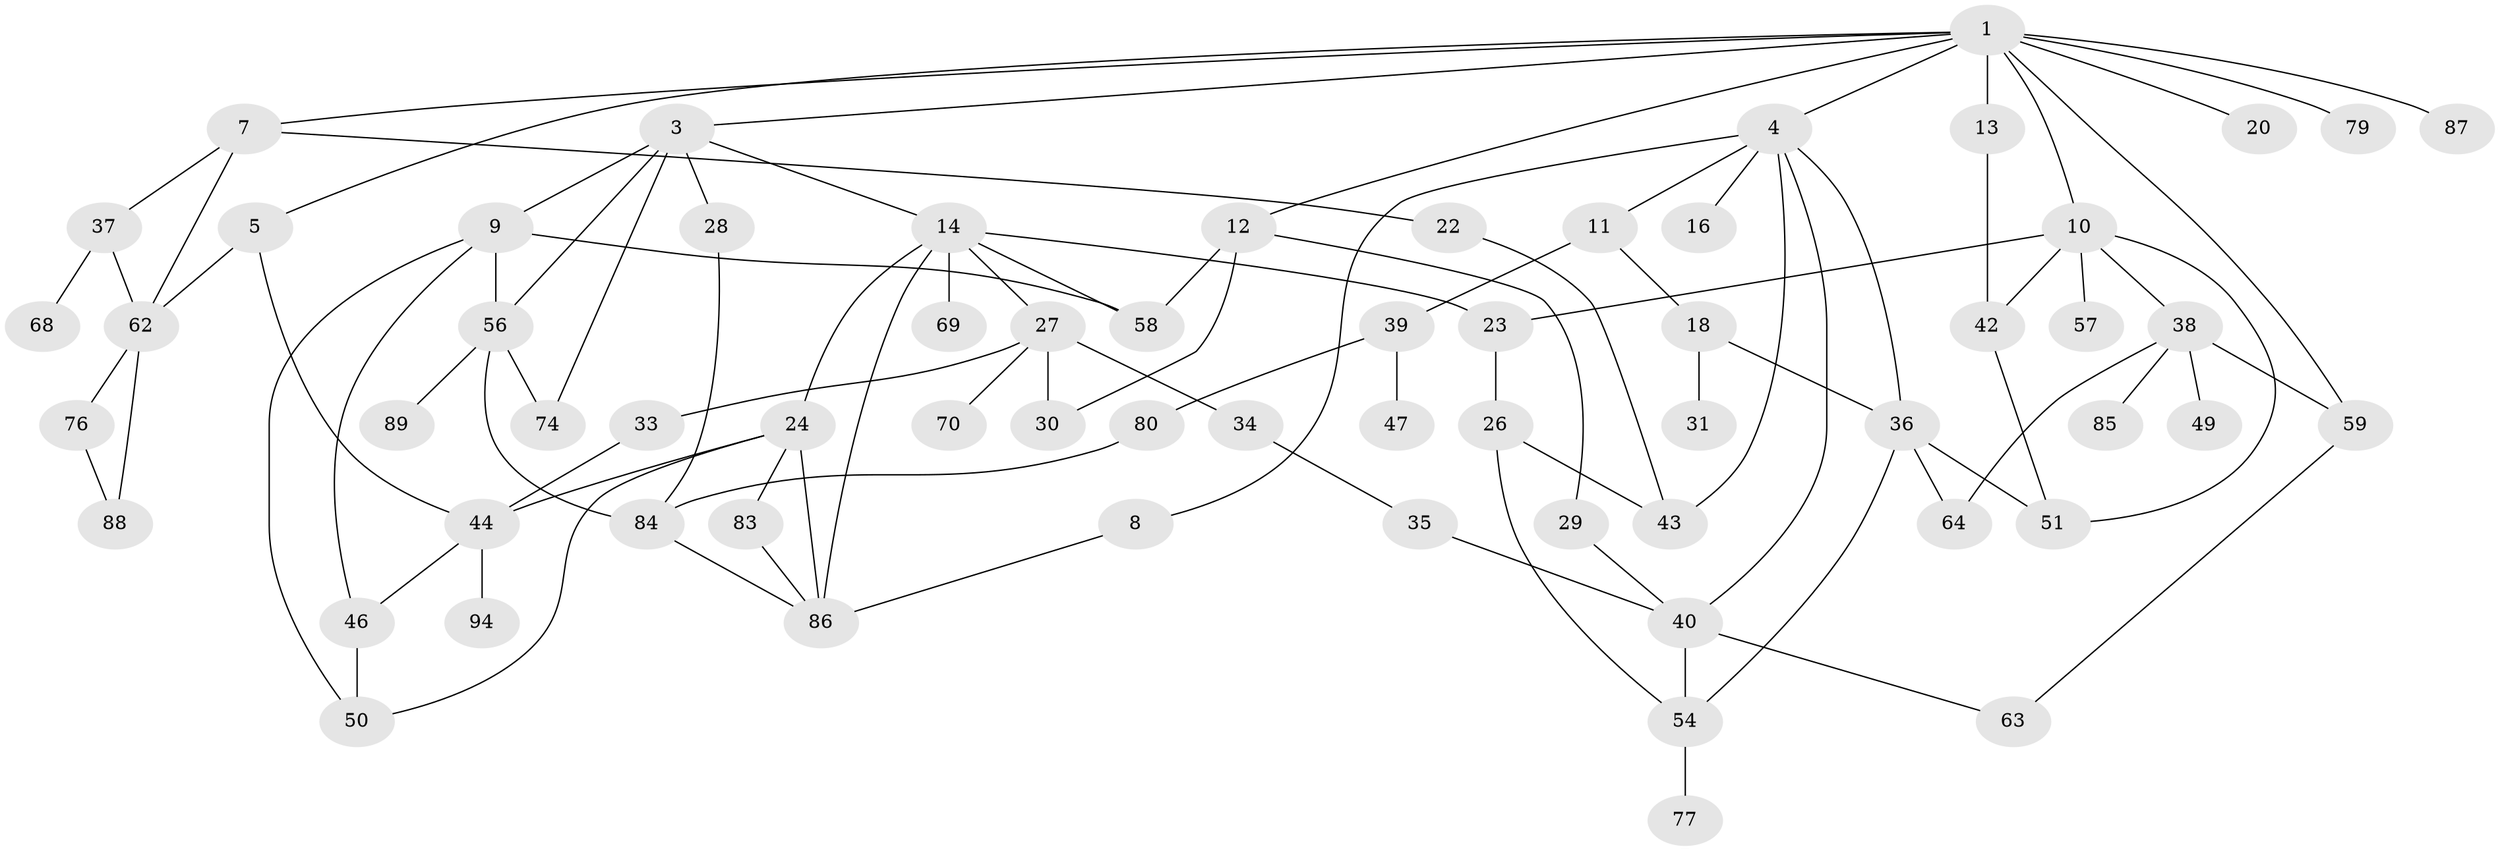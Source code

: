 // original degree distribution, {4: 0.10309278350515463, 9: 0.010309278350515464, 5: 0.041237113402061855, 6: 0.030927835051546393, 3: 0.31958762886597936, 2: 0.30927835051546393, 1: 0.18556701030927836}
// Generated by graph-tools (version 1.1) at 2025/41/03/06/25 10:41:25]
// undirected, 64 vertices, 96 edges
graph export_dot {
graph [start="1"]
  node [color=gray90,style=filled];
  1 [super="+2"];
  3 [super="+6"];
  4 [super="+25"];
  5;
  7 [super="+19"];
  8 [super="+61"];
  9 [super="+21"];
  10 [super="+15"];
  11;
  12 [super="+45"];
  13;
  14 [super="+17"];
  16;
  18 [super="+97"];
  20;
  22 [super="+53"];
  23;
  24 [super="+52"];
  26 [super="+82"];
  27 [super="+32"];
  28;
  29;
  30 [super="+67"];
  31;
  33;
  34;
  35 [super="+73"];
  36 [super="+65"];
  37 [super="+41"];
  38 [super="+48"];
  39 [super="+71"];
  40 [super="+60"];
  42 [super="+78"];
  43 [super="+93"];
  44 [super="+90"];
  46;
  47;
  49 [super="+92"];
  50;
  51 [super="+91"];
  54 [super="+55"];
  56 [super="+66"];
  57;
  58 [super="+75"];
  59;
  62 [super="+72"];
  63;
  64;
  68;
  69;
  70;
  74 [super="+81"];
  76;
  77;
  79;
  80;
  83;
  84 [super="+95"];
  85;
  86 [super="+96"];
  87;
  88;
  89;
  94;
  1 -- 20;
  1 -- 59;
  1 -- 79;
  1 -- 3;
  1 -- 4;
  1 -- 5;
  1 -- 7;
  1 -- 10;
  1 -- 12;
  1 -- 13;
  1 -- 87;
  3 -- 9;
  3 -- 28;
  3 -- 74;
  3 -- 56;
  3 -- 14;
  4 -- 8;
  4 -- 11;
  4 -- 16;
  4 -- 36;
  4 -- 40;
  4 -- 43;
  5 -- 62;
  5 -- 44;
  7 -- 37;
  7 -- 22;
  7 -- 62;
  8 -- 86;
  9 -- 50;
  9 -- 56;
  9 -- 46;
  9 -- 58;
  10 -- 51;
  10 -- 57;
  10 -- 42;
  10 -- 38;
  10 -- 23;
  11 -- 18;
  11 -- 39;
  12 -- 29;
  12 -- 58;
  12 -- 30;
  13 -- 42;
  14 -- 58;
  14 -- 69;
  14 -- 23;
  14 -- 24;
  14 -- 27;
  14 -- 86;
  18 -- 31;
  18 -- 36;
  22 -- 43;
  23 -- 26;
  24 -- 86;
  24 -- 50;
  24 -- 83;
  24 -- 44;
  26 -- 43;
  26 -- 54;
  27 -- 30;
  27 -- 33;
  27 -- 34;
  27 -- 70;
  28 -- 84;
  29 -- 40;
  33 -- 44;
  34 -- 35;
  35 -- 40;
  36 -- 64;
  36 -- 51;
  36 -- 54;
  37 -- 68;
  37 -- 62;
  38 -- 49;
  38 -- 85;
  38 -- 59;
  38 -- 64;
  39 -- 47;
  39 -- 80;
  40 -- 54;
  40 -- 63;
  42 -- 51;
  44 -- 46;
  44 -- 94;
  46 -- 50;
  54 -- 77;
  56 -- 84;
  56 -- 74;
  56 -- 89;
  59 -- 63;
  62 -- 88;
  62 -- 76;
  76 -- 88;
  80 -- 84;
  83 -- 86;
  84 -- 86;
}
